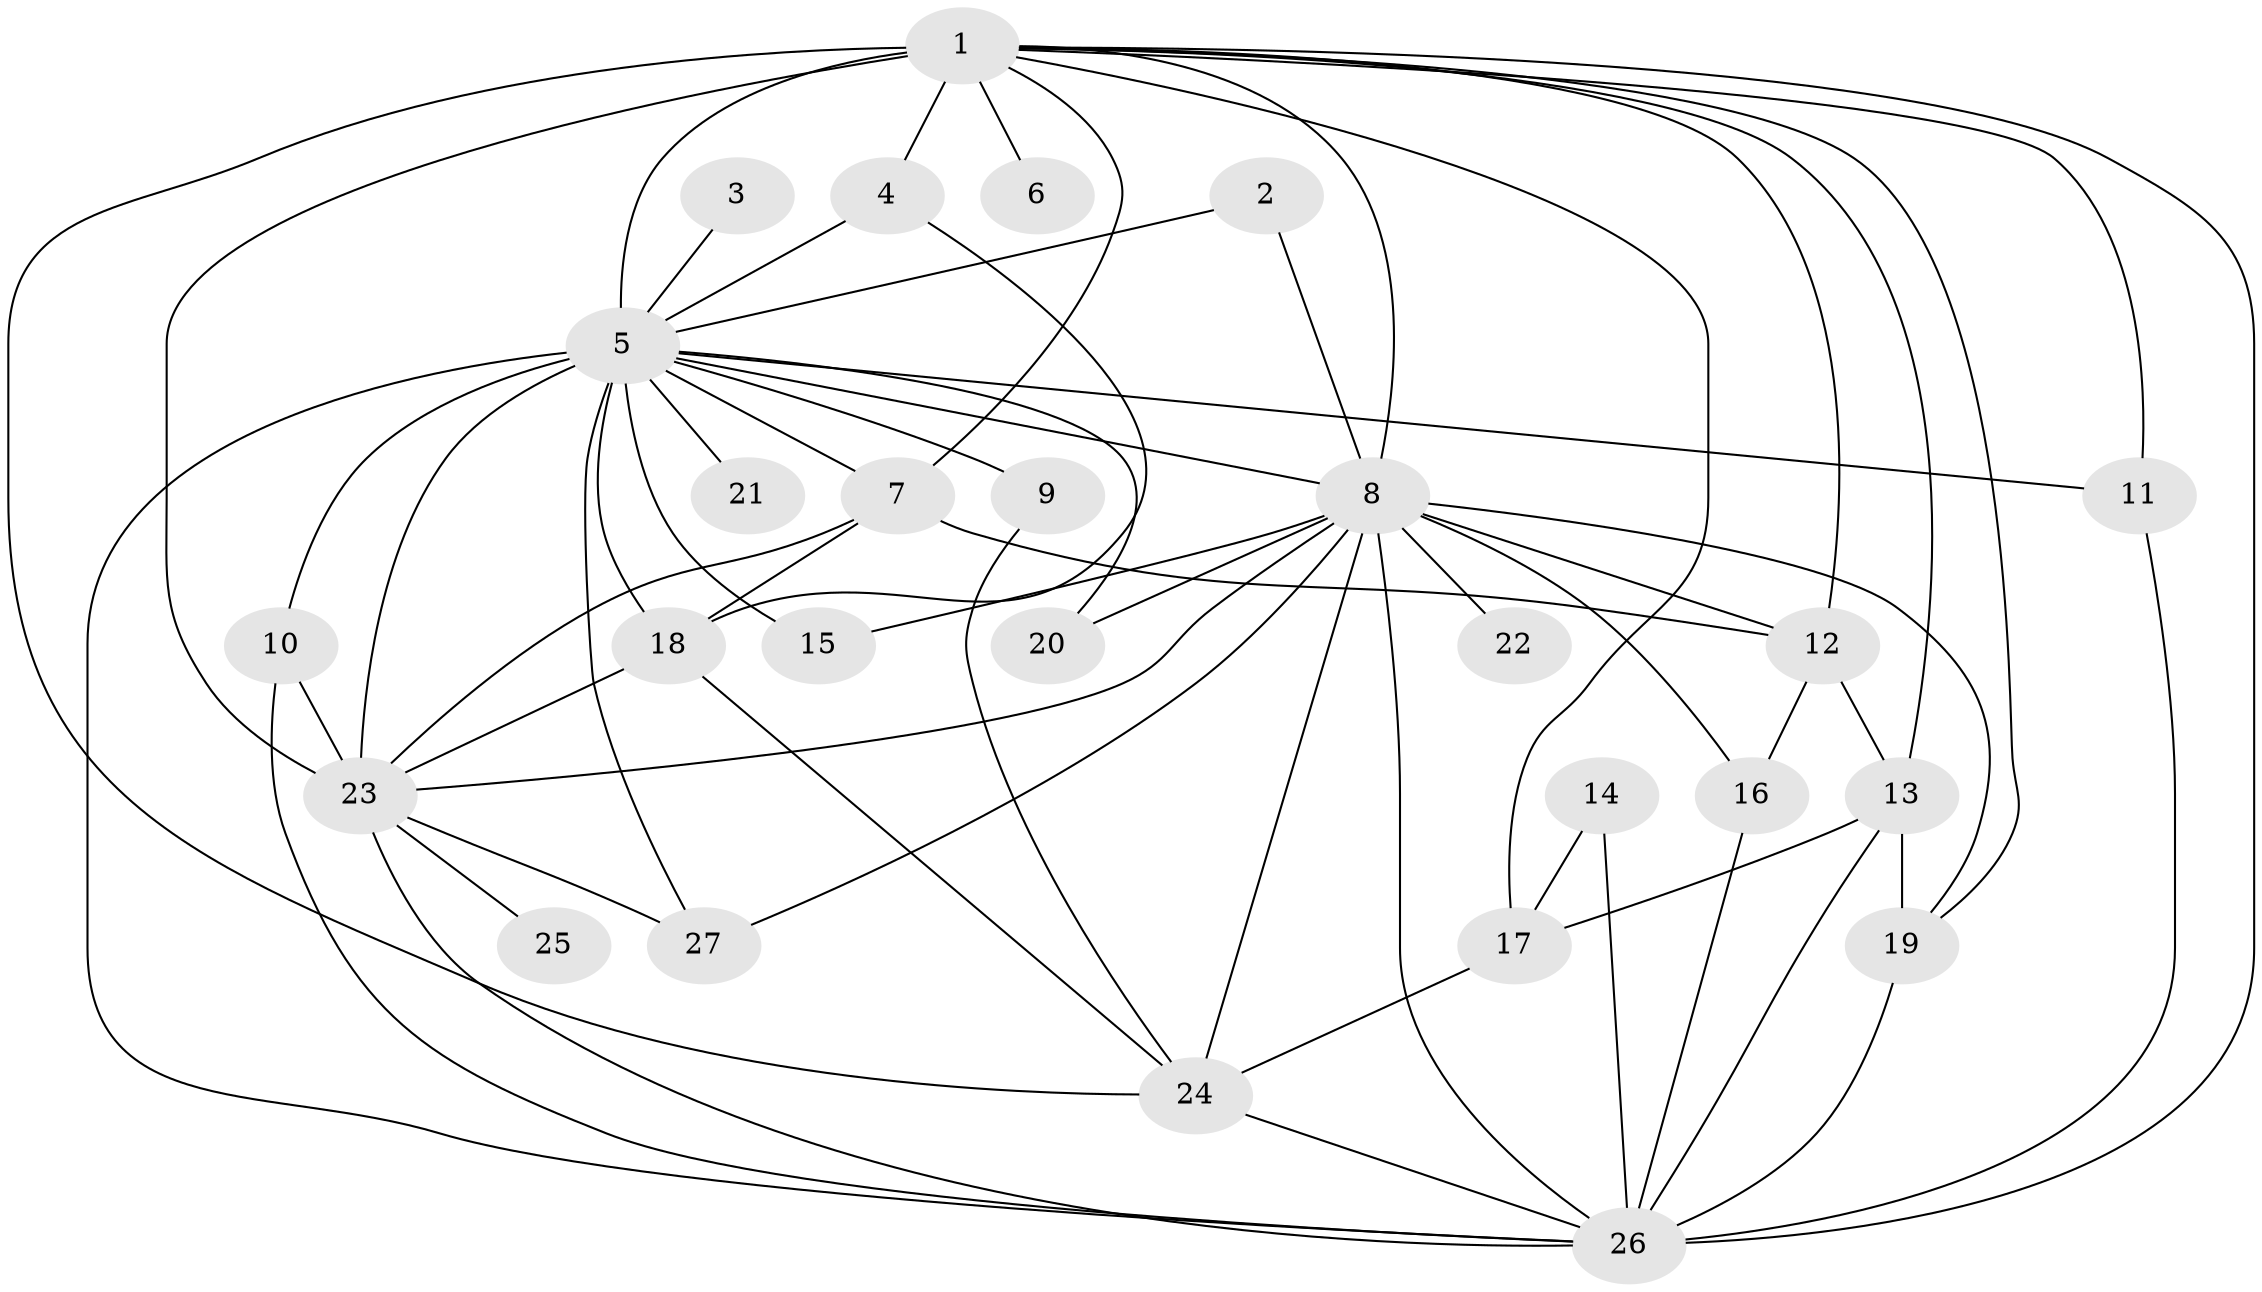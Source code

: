 // original degree distribution, {14: 0.029850746268656716, 23: 0.014925373134328358, 10: 0.014925373134328358, 30: 0.014925373134328358, 20: 0.014925373134328358, 11: 0.014925373134328358, 13: 0.029850746268656716, 21: 0.014925373134328358, 6: 0.014925373134328358, 3: 0.11940298507462686, 2: 0.582089552238806, 4: 0.08955223880597014, 7: 0.014925373134328358, 5: 0.029850746268656716}
// Generated by graph-tools (version 1.1) at 2025/36/03/04/25 23:36:27]
// undirected, 27 vertices, 63 edges
graph export_dot {
  node [color=gray90,style=filled];
  1;
  2;
  3;
  4;
  5;
  6;
  7;
  8;
  9;
  10;
  11;
  12;
  13;
  14;
  15;
  16;
  17;
  18;
  19;
  20;
  21;
  22;
  23;
  24;
  25;
  26;
  27;
  1 -- 4 [weight=1.0];
  1 -- 5 [weight=5.0];
  1 -- 6 [weight=1.0];
  1 -- 7 [weight=1.0];
  1 -- 8 [weight=4.0];
  1 -- 11 [weight=2.0];
  1 -- 12 [weight=2.0];
  1 -- 13 [weight=1.0];
  1 -- 17 [weight=3.0];
  1 -- 19 [weight=1.0];
  1 -- 23 [weight=13.0];
  1 -- 24 [weight=1.0];
  1 -- 26 [weight=5.0];
  2 -- 5 [weight=1.0];
  2 -- 8 [weight=1.0];
  3 -- 5 [weight=1.0];
  4 -- 5 [weight=1.0];
  4 -- 18 [weight=1.0];
  5 -- 7 [weight=1.0];
  5 -- 8 [weight=2.0];
  5 -- 9 [weight=2.0];
  5 -- 10 [weight=2.0];
  5 -- 11 [weight=1.0];
  5 -- 15 [weight=1.0];
  5 -- 18 [weight=1.0];
  5 -- 20 [weight=1.0];
  5 -- 21 [weight=2.0];
  5 -- 23 [weight=4.0];
  5 -- 26 [weight=2.0];
  5 -- 27 [weight=1.0];
  7 -- 12 [weight=1.0];
  7 -- 18 [weight=1.0];
  7 -- 23 [weight=1.0];
  8 -- 12 [weight=1.0];
  8 -- 15 [weight=1.0];
  8 -- 16 [weight=2.0];
  8 -- 19 [weight=1.0];
  8 -- 20 [weight=1.0];
  8 -- 22 [weight=1.0];
  8 -- 23 [weight=4.0];
  8 -- 24 [weight=1.0];
  8 -- 26 [weight=2.0];
  8 -- 27 [weight=1.0];
  9 -- 24 [weight=1.0];
  10 -- 23 [weight=1.0];
  10 -- 26 [weight=1.0];
  11 -- 26 [weight=1.0];
  12 -- 13 [weight=1.0];
  12 -- 16 [weight=1.0];
  13 -- 17 [weight=1.0];
  13 -- 19 [weight=1.0];
  13 -- 26 [weight=1.0];
  14 -- 17 [weight=1.0];
  14 -- 26 [weight=1.0];
  16 -- 26 [weight=1.0];
  17 -- 24 [weight=1.0];
  18 -- 23 [weight=1.0];
  18 -- 24 [weight=1.0];
  19 -- 26 [weight=2.0];
  23 -- 25 [weight=1.0];
  23 -- 26 [weight=4.0];
  23 -- 27 [weight=1.0];
  24 -- 26 [weight=1.0];
}

